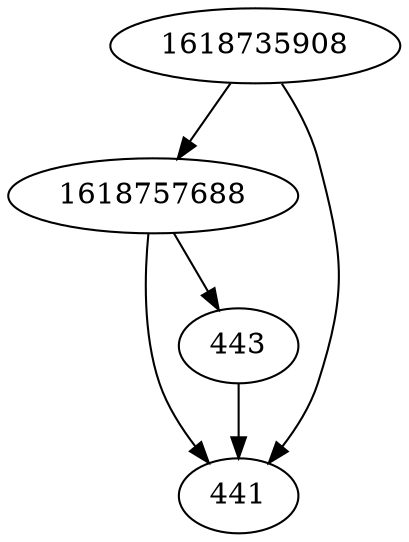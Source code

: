 strict digraph  {
1618757688;
441;
443;
1618735908;
1618757688 -> 441;
1618757688 -> 443;
443 -> 441;
1618735908 -> 441;
1618735908 -> 1618757688;
}
